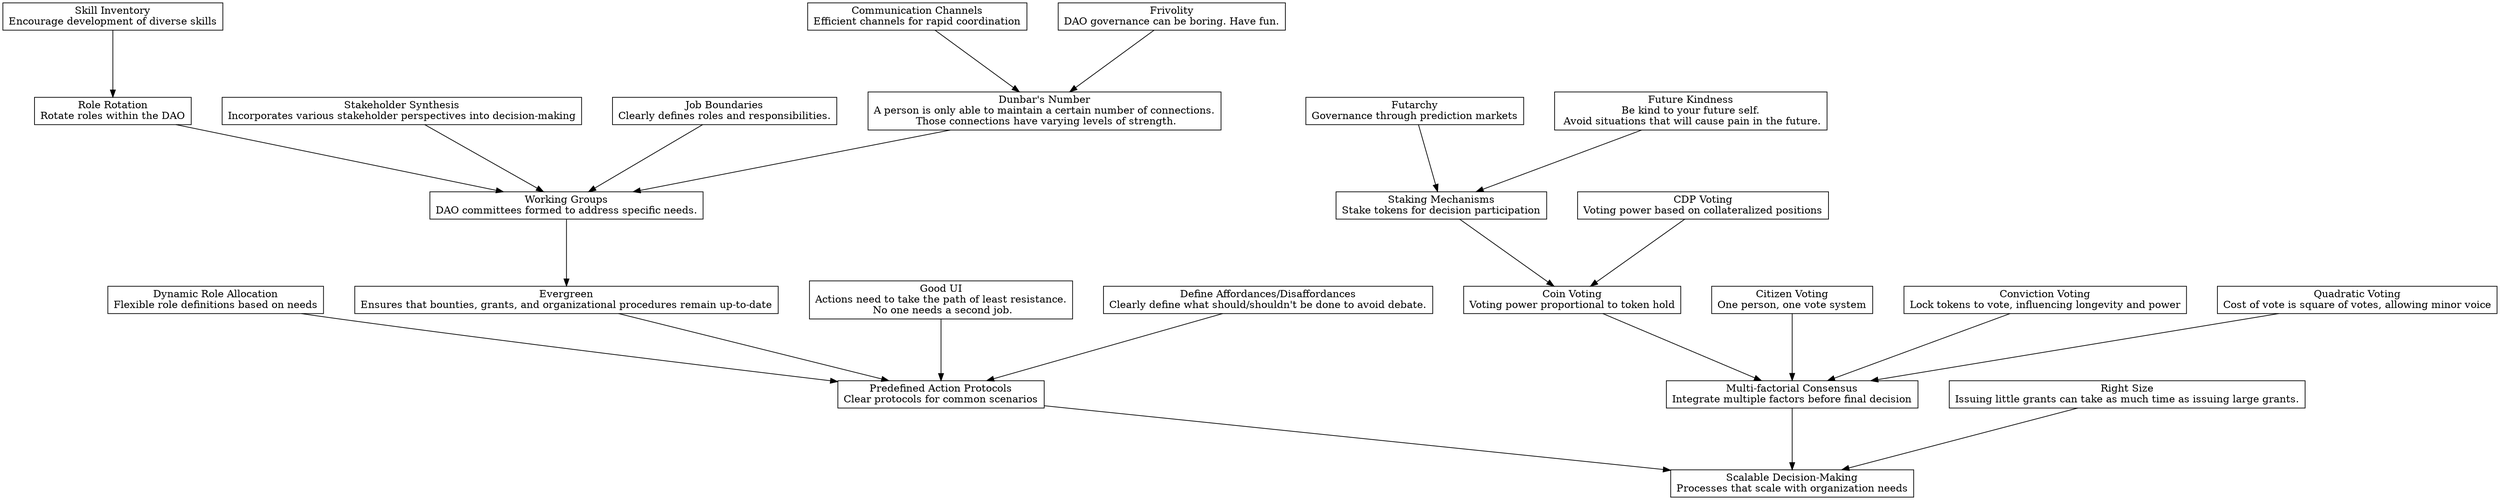 digraph "" {
	graph [nodesep=0.6,
		rankdir=TB,
		ranksep=1.2
	];
	node [label="\N",
		shape=box
	];
	"Scalable Decision-Making"	[label="Scalable Decision-Making\nProcesses that scale with organization needs"];
	"Predefined Action Protocols"	[label="Predefined Action Protocols\nClear protocols for common scenarios"];
	"Predefined Action Protocols" -> "Scalable Decision-Making";
	"Multi-factorial Consensus"	[label="Multi-factorial Consensus\nIntegrate multiple factors before final decision"];
	"Multi-factorial Consensus" -> "Scalable Decision-Making";
	"Right Size"	[label="Right Size\nIssuing little grants can take as much time as issuing large grants.\n"];
	"Right Size" -> "Scalable Decision-Making";
	"Coin Voting"	[label="Coin Voting\nVoting power proportional to token hold"];
	"Coin Voting" -> "Multi-factorial Consensus";
	"Citizen Voting"	[label="Citizen Voting\nOne person, one vote system"];
	"Citizen Voting" -> "Multi-factorial Consensus";
	"Conviction Voting"	[label="Conviction Voting\nLock tokens to vote, influencing longevity and power"];
	"Conviction Voting" -> "Multi-factorial Consensus";
	"Quadratic Voting"	[label="Quadratic Voting\nCost of vote is square of votes, allowing minor voice"];
	"Quadratic Voting" -> "Multi-factorial Consensus";
	"Staking Mechanisms"	[label="Staking Mechanisms\nStake tokens for decision participation"];
	"Staking Mechanisms" -> "Coin Voting";
	"CDP Voting"	[label="CDP Voting\nVoting power based on collateralized positions"];
	"CDP Voting" -> "Coin Voting";
	Futarchy	[label="Futarchy\nGovernance through prediction markets"];
	Futarchy -> "Staking Mechanisms";
	"Future Kindness"	[label="Future Kindness\nBe kind to your future self.\n Avoid situations that will cause pain in the future."];
	"Future Kindness" -> "Staking Mechanisms";
	"Dynamic Role Allocation"	[label="Dynamic Role Allocation\nFlexible role definitions based on needs"];
	"Dynamic Role Allocation" -> "Predefined Action Protocols";
	Evergreen	[label="Evergreen\nEnsures that bounties, grants, and organizational procedures remain up-to-date"];
	Evergreen -> "Predefined Action Protocols";
	"Good UI"	[label="Good UI\nActions need to take the path of least resistance.\n No one needs a second job."];
	"Good UI" -> "Predefined Action Protocols";
	"Define Affordances/Disaffordances"	[label="Define Affordances/Disaffordances\nClearly define what should/shouldn't be done to avoid debate."];
	"Define Affordances/Disaffordances" -> "Predefined Action Protocols";
	"Working Groups"	[label="Working Groups\nDAO committees formed to address specific needs."];
	"Working Groups" -> Evergreen;
	"Role Rotation"	[label="Role Rotation\nRotate roles within the DAO"];
	"Role Rotation" -> "Working Groups";
	"Stakeholder Synthesis"	[label="Stakeholder Synthesis\nIncorporates various stakeholder perspectives into decision-making"];
	"Stakeholder Synthesis" -> "Working Groups";
	"Job Boundaries"	[label="Job Boundaries\nClearly defines roles and responsibilities."];
	"Job Boundaries" -> "Working Groups";
	"Dunbar's Number"	[label="Dunbar's Number\nA person is only able to maintain a certain number of connections.\n Those connections have varying levels of strength."];
	"Dunbar's Number" -> "Working Groups";
	"Communication Channels"	[label="Communication Channels\nEfficient channels for rapid coordination"];
	"Communication Channels" -> "Dunbar's Number";
	Frivolity	[label="Frivolity\nDAO governance can be boring. Have fun.\n"];
	Frivolity -> "Dunbar's Number";
	"Skill Inventory"	[label="Skill Inventory\nEncourage development of diverse skills"];
	"Skill Inventory" -> "Role Rotation";
}
